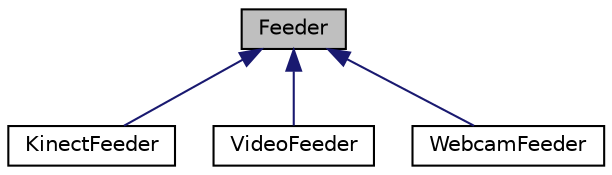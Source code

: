 digraph "Feeder"
{
 // LATEX_PDF_SIZE
  edge [fontname="Helvetica",fontsize="10",labelfontname="Helvetica",labelfontsize="10"];
  node [fontname="Helvetica",fontsize="10",shape=record];
  Node1 [label="Feeder",height=0.2,width=0.4,color="black", fillcolor="grey75", style="filled", fontcolor="black",tooltip="Clase abstracta para proveer obtener nuevos mats."];
  Node1 -> Node2 [dir="back",color="midnightblue",fontsize="10",style="solid",fontname="Helvetica"];
  Node2 [label="KinectFeeder",height=0.2,width=0.4,color="black", fillcolor="white", style="filled",URL="$class_kinect_feeder.html",tooltip="Sobrecarga de la clase Feeder para proveer objetos Mat desde una kinect."];
  Node1 -> Node3 [dir="back",color="midnightblue",fontsize="10",style="solid",fontname="Helvetica"];
  Node3 [label="VideoFeeder",height=0.2,width=0.4,color="black", fillcolor="white", style="filled",URL="$class_video_feeder.html",tooltip="Sobrecarga de la clase Feeder para abrir un archivo de video."];
  Node1 -> Node4 [dir="back",color="midnightblue",fontsize="10",style="solid",fontname="Helvetica"];
  Node4 [label="WebcamFeeder",height=0.2,width=0.4,color="black", fillcolor="white", style="filled",URL="$class_webcam_feeder.html",tooltip="Sobrecarga de la clase Feeder para abrir una webcam."];
}
